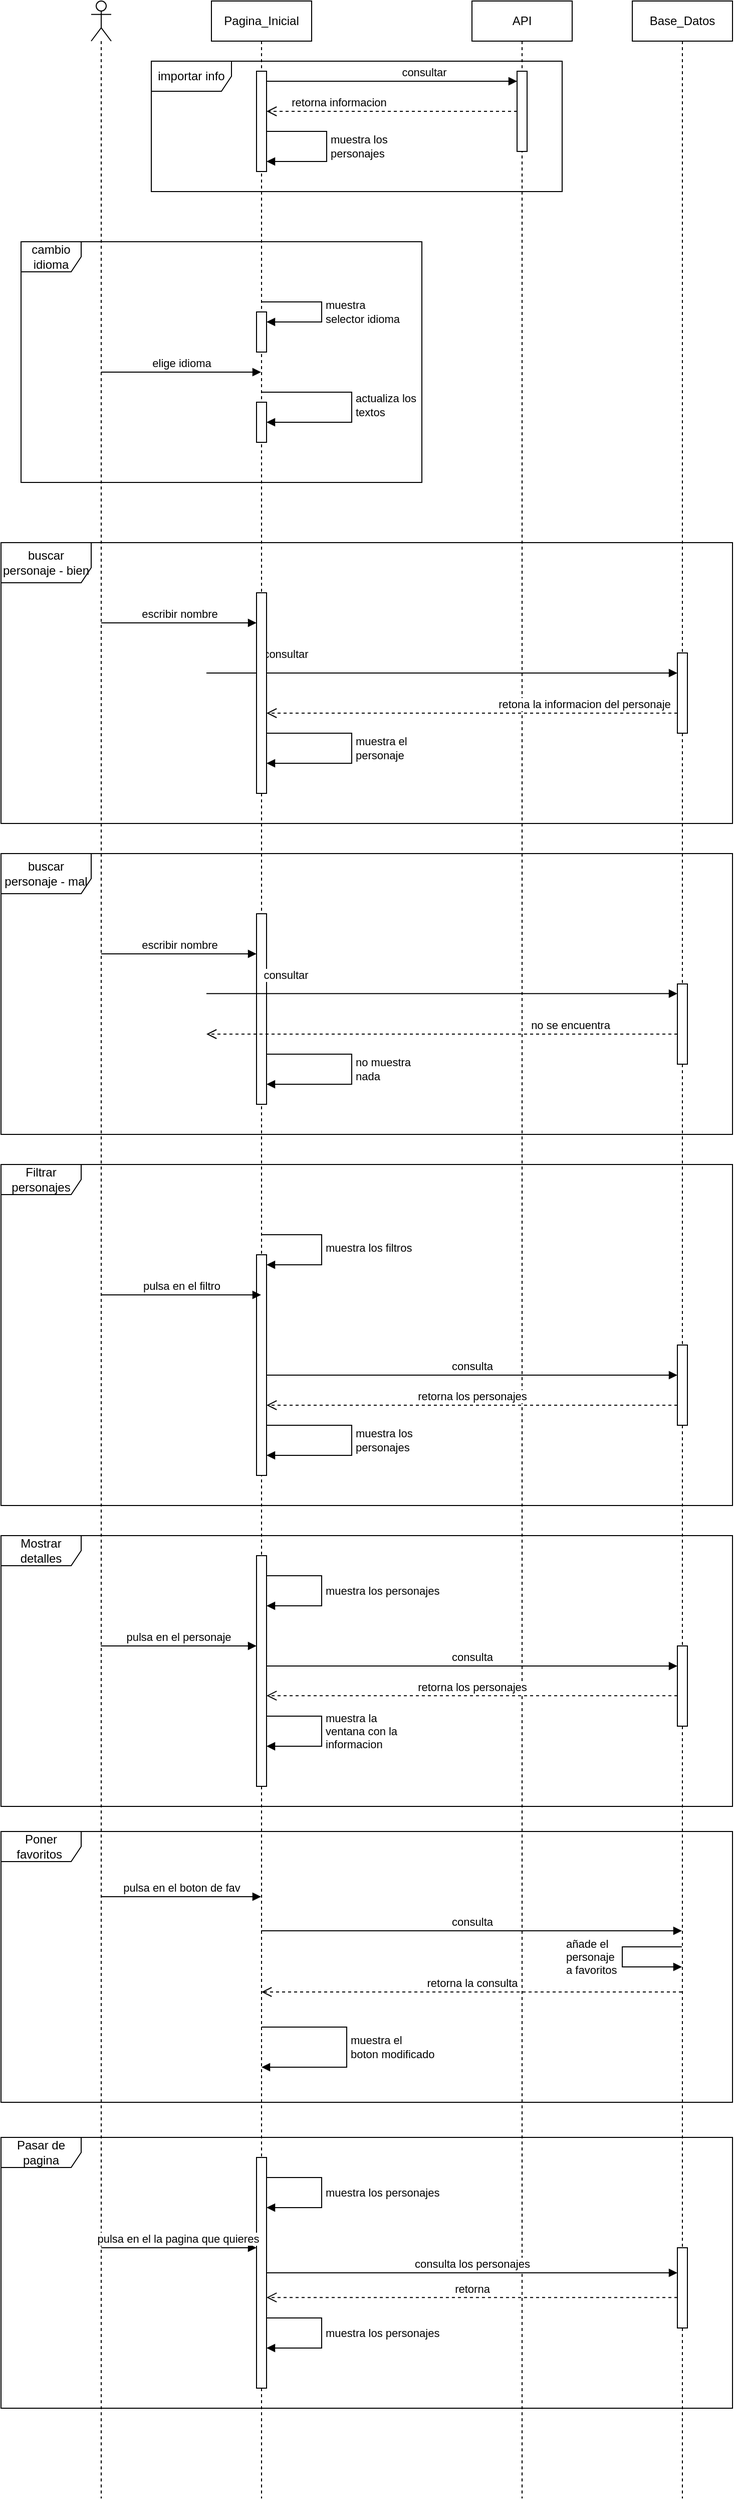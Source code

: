 <mxfile version="26.2.4">
  <diagram name="Page-1" id="2YBvvXClWsGukQMizWep">
    <mxGraphModel dx="1205" dy="474" grid="1" gridSize="10" guides="1" tooltips="1" connect="1" arrows="1" fold="1" page="1" pageScale="1" pageWidth="850" pageHeight="1100" math="0" shadow="0">
      <root>
        <mxCell id="0" />
        <mxCell id="1" parent="0" />
        <mxCell id="uX2X-8JqVbdclPJnnIyT-13" value="Pagina_Inicial" style="shape=umlLifeline;perimeter=lifelinePerimeter;whiteSpace=wrap;html=1;container=0;dropTarget=0;collapsible=0;recursiveResize=0;outlineConnect=0;portConstraint=eastwest;newEdgeStyle={&quot;edgeStyle&quot;:&quot;elbowEdgeStyle&quot;,&quot;elbow&quot;:&quot;vertical&quot;,&quot;curved&quot;:0,&quot;rounded&quot;:0};" parent="1" vertex="1">
          <mxGeometry x="270" y="60" width="100" height="2490" as="geometry" />
        </mxCell>
        <mxCell id="KHd80642Iyd1TSu5hNSb-13" value="" style="html=1;points=[[0,0,0,0,5],[0,1,0,0,-5],[1,0,0,0,5],[1,1,0,0,-5]];perimeter=orthogonalPerimeter;outlineConnect=0;targetShapes=umlLifeline;portConstraint=eastwest;newEdgeStyle={&quot;curved&quot;:0,&quot;rounded&quot;:0};" parent="uX2X-8JqVbdclPJnnIyT-13" vertex="1">
          <mxGeometry x="45" y="1250" width="10" height="220" as="geometry" />
        </mxCell>
        <mxCell id="KHd80642Iyd1TSu5hNSb-14" value="muestra los filtros" style="html=1;align=left;spacingLeft=2;endArrow=block;rounded=0;edgeStyle=orthogonalEdgeStyle;curved=0;rounded=0;" parent="uX2X-8JqVbdclPJnnIyT-13" source="uX2X-8JqVbdclPJnnIyT-13" target="KHd80642Iyd1TSu5hNSb-13" edge="1">
          <mxGeometry relative="1" as="geometry">
            <mxPoint x="60" y="1250" as="sourcePoint" />
            <Array as="points">
              <mxPoint x="110" y="1230" />
              <mxPoint x="110" y="1260" />
              <mxPoint x="50" y="1260" />
            </Array>
          </mxGeometry>
        </mxCell>
        <mxCell id="5Lip1rrj30Hhqnei3tAp-7" value="" style="html=1;points=[[0,0,0,0,5],[0,1,0,0,-5],[1,0,0,0,5],[1,1,0,0,-5]];perimeter=orthogonalPerimeter;outlineConnect=0;targetShapes=umlLifeline;portConstraint=eastwest;newEdgeStyle={&quot;curved&quot;:0,&quot;rounded&quot;:0};" parent="uX2X-8JqVbdclPJnnIyT-13" vertex="1">
          <mxGeometry x="45" y="1550" width="10" height="230" as="geometry" />
        </mxCell>
        <mxCell id="5Lip1rrj30Hhqnei3tAp-8" value="muestra los personajes" style="html=1;align=left;spacingLeft=2;endArrow=block;rounded=0;edgeStyle=orthogonalEdgeStyle;curved=0;rounded=0;" parent="uX2X-8JqVbdclPJnnIyT-13" source="5Lip1rrj30Hhqnei3tAp-7" target="5Lip1rrj30Hhqnei3tAp-7" edge="1">
          <mxGeometry relative="1" as="geometry">
            <mxPoint x="50" y="1570" as="sourcePoint" />
            <Array as="points">
              <mxPoint x="110" y="1570" />
              <mxPoint x="110" y="1600" />
            </Array>
          </mxGeometry>
        </mxCell>
        <mxCell id="5Lip1rrj30Hhqnei3tAp-10" value="pulsa en el personaje" style="html=1;verticalAlign=bottom;endArrow=block;curved=0;rounded=0;" parent="uX2X-8JqVbdclPJnnIyT-13" target="5Lip1rrj30Hhqnei3tAp-7" edge="1">
          <mxGeometry width="80" relative="1" as="geometry">
            <mxPoint x="-110.37" y="1640" as="sourcePoint" />
            <mxPoint x="45" y="1650" as="targetPoint" />
            <Array as="points">
              <mxPoint x="-30" y="1640" />
            </Array>
          </mxGeometry>
        </mxCell>
        <mxCell id="5Lip1rrj30Hhqnei3tAp-11" value="consulta" style="html=1;verticalAlign=bottom;endArrow=block;curved=0;rounded=0;" parent="uX2X-8JqVbdclPJnnIyT-13" target="5Lip1rrj30Hhqnei3tAp-17" edge="1">
          <mxGeometry width="80" relative="1" as="geometry">
            <mxPoint x="55" y="1660" as="sourcePoint" />
            <mxPoint x="530" y="1660" as="targetPoint" />
            <Array as="points" />
          </mxGeometry>
        </mxCell>
        <mxCell id="5Lip1rrj30Hhqnei3tAp-16" value="muestra la&amp;nbsp;&lt;div&gt;ventana con la&amp;nbsp;&lt;/div&gt;&lt;div&gt;informacion&lt;/div&gt;" style="html=1;align=left;spacingLeft=2;endArrow=block;rounded=0;edgeStyle=orthogonalEdgeStyle;curved=0;rounded=0;" parent="uX2X-8JqVbdclPJnnIyT-13" edge="1">
          <mxGeometry relative="1" as="geometry">
            <mxPoint x="55" y="1710.003" as="sourcePoint" />
            <Array as="points">
              <mxPoint x="110" y="1709.96" />
              <mxPoint x="110" y="1739.96" />
            </Array>
            <mxPoint x="55" y="1740.003" as="targetPoint" />
          </mxGeometry>
        </mxCell>
        <mxCell id="WA2F9wQziV8YGjRhKfQ0-27" value="muestra los&amp;nbsp;&lt;div&gt;personajes&lt;/div&gt;" style="html=1;align=left;spacingLeft=2;endArrow=block;rounded=0;edgeStyle=orthogonalEdgeStyle;curved=0;rounded=0;" edge="1" target="KHd80642Iyd1TSu5hNSb-13" parent="uX2X-8JqVbdclPJnnIyT-13" source="KHd80642Iyd1TSu5hNSb-13">
          <mxGeometry relative="1" as="geometry">
            <mxPoint x="100" y="1440.004" as="sourcePoint" />
            <Array as="points">
              <mxPoint x="140" y="1420" />
              <mxPoint x="140" y="1450" />
            </Array>
            <mxPoint x="50" y="1440" as="targetPoint" />
          </mxGeometry>
        </mxCell>
        <mxCell id="uX2X-8JqVbdclPJnnIyT-14" value="API" style="shape=umlLifeline;perimeter=lifelinePerimeter;whiteSpace=wrap;html=1;container=0;dropTarget=0;collapsible=0;recursiveResize=0;outlineConnect=0;portConstraint=eastwest;newEdgeStyle={&quot;edgeStyle&quot;:&quot;elbowEdgeStyle&quot;,&quot;elbow&quot;:&quot;vertical&quot;,&quot;curved&quot;:0,&quot;rounded&quot;:0};" parent="1" vertex="1">
          <mxGeometry x="530" y="60" width="100" height="2490" as="geometry" />
        </mxCell>
        <mxCell id="uX2X-8JqVbdclPJnnIyT-15" value="Base_Datos" style="shape=umlLifeline;perimeter=lifelinePerimeter;whiteSpace=wrap;html=1;container=0;dropTarget=0;collapsible=0;recursiveResize=0;outlineConnect=0;portConstraint=eastwest;newEdgeStyle={&quot;edgeStyle&quot;:&quot;elbowEdgeStyle&quot;,&quot;elbow&quot;:&quot;vertical&quot;,&quot;curved&quot;:0,&quot;rounded&quot;:0};" parent="1" vertex="1">
          <mxGeometry x="690" y="60" width="100" height="2490" as="geometry" />
        </mxCell>
        <mxCell id="5Lip1rrj30Hhqnei3tAp-17" value="" style="html=1;points=[[0,0,0,0,5],[0,1,0,0,-5],[1,0,0,0,5],[1,1,0,0,-5]];perimeter=orthogonalPerimeter;outlineConnect=0;targetShapes=umlLifeline;portConstraint=eastwest;newEdgeStyle={&quot;curved&quot;:0,&quot;rounded&quot;:0};" parent="uX2X-8JqVbdclPJnnIyT-15" vertex="1">
          <mxGeometry x="45" y="1640" width="10" height="80" as="geometry" />
        </mxCell>
        <mxCell id="uX2X-8JqVbdclPJnnIyT-17" value="consultar" style="html=1;verticalAlign=bottom;endArrow=block;curved=0;rounded=0;" parent="1" edge="1" source="WA2F9wQziV8YGjRhKfQ0-13">
          <mxGeometry x="0.253" width="80" relative="1" as="geometry">
            <mxPoint x="259.667" y="140" as="sourcePoint" />
            <mxPoint x="575" y="140" as="targetPoint" />
            <Array as="points">
              <mxPoint x="400" y="140" />
            </Array>
            <mxPoint as="offset" />
          </mxGeometry>
        </mxCell>
        <mxCell id="uX2X-8JqVbdclPJnnIyT-18" value="" style="html=1;points=[[0,0,0,0,5],[0,1,0,0,-5],[1,0,0,0,5],[1,1,0,0,-5]];perimeter=orthogonalPerimeter;outlineConnect=0;targetShapes=umlLifeline;portConstraint=eastwest;newEdgeStyle={&quot;curved&quot;:0,&quot;rounded&quot;:0};" parent="1" vertex="1">
          <mxGeometry x="575" y="130" width="10" height="80" as="geometry" />
        </mxCell>
        <mxCell id="uX2X-8JqVbdclPJnnIyT-19" value="retorna informacion" style="html=1;verticalAlign=bottom;endArrow=open;dashed=1;endSize=8;curved=0;rounded=0;" parent="1" source="uX2X-8JqVbdclPJnnIyT-18" target="WA2F9wQziV8YGjRhKfQ0-13" edge="1">
          <mxGeometry x="0.427" relative="1" as="geometry">
            <mxPoint x="640" y="240" as="sourcePoint" />
            <mxPoint x="560" y="240" as="targetPoint" />
            <Array as="points">
              <mxPoint x="440" y="170" />
            </Array>
            <mxPoint as="offset" />
          </mxGeometry>
        </mxCell>
        <mxCell id="uX2X-8JqVbdclPJnnIyT-21" value="importar info" style="shape=umlFrame;whiteSpace=wrap;html=1;pointerEvents=0;width=80;height=30;" parent="1" vertex="1">
          <mxGeometry x="210" y="120" width="410" height="130" as="geometry" />
        </mxCell>
        <mxCell id="uX2X-8JqVbdclPJnnIyT-22" value="cambio idioma" style="shape=umlFrame;whiteSpace=wrap;html=1;pointerEvents=0;" parent="1" vertex="1">
          <mxGeometry x="80" y="300" width="400" height="240" as="geometry" />
        </mxCell>
        <mxCell id="uX2X-8JqVbdclPJnnIyT-23" value="" style="html=1;points=[[0,0,0,0,5],[0,1,0,0,-5],[1,0,0,0,5],[1,1,0,0,-5]];perimeter=orthogonalPerimeter;outlineConnect=0;targetShapes=umlLifeline;portConstraint=eastwest;newEdgeStyle={&quot;curved&quot;:0,&quot;rounded&quot;:0};" parent="1" vertex="1">
          <mxGeometry x="315" y="370" width="10" height="40" as="geometry" />
        </mxCell>
        <mxCell id="uX2X-8JqVbdclPJnnIyT-24" value="muestra&amp;nbsp;&lt;div&gt;selector idioma&lt;/div&gt;" style="html=1;align=left;spacingLeft=2;endArrow=block;rounded=0;edgeStyle=orthogonalEdgeStyle;curved=0;rounded=0;" parent="1" source="uX2X-8JqVbdclPJnnIyT-13" target="uX2X-8JqVbdclPJnnIyT-23" edge="1">
          <mxGeometry x="0.038" relative="1" as="geometry">
            <mxPoint x="340" y="380" as="sourcePoint" />
            <Array as="points">
              <mxPoint x="380" y="360" />
              <mxPoint x="380" y="380" />
            </Array>
            <mxPoint x="320" y="390" as="targetPoint" />
            <mxPoint as="offset" />
          </mxGeometry>
        </mxCell>
        <mxCell id="uX2X-8JqVbdclPJnnIyT-26" value="buscar personaje - bien" style="shape=umlFrame;whiteSpace=wrap;html=1;pointerEvents=0;width=90;height=40;" parent="1" vertex="1">
          <mxGeometry x="60" y="600" width="730" height="280" as="geometry" />
        </mxCell>
        <mxCell id="uX2X-8JqVbdclPJnnIyT-32" value="consultar" style="html=1;verticalAlign=bottom;endArrow=block;curved=0;rounded=0;" parent="1" target="WA2F9wQziV8YGjRhKfQ0-12" edge="1">
          <mxGeometry x="-0.666" y="10" width="80" relative="1" as="geometry">
            <mxPoint x="265" y="730" as="sourcePoint" />
            <mxPoint x="735" y="730" as="targetPoint" />
            <Array as="points">
              <mxPoint x="500" y="730" />
            </Array>
            <mxPoint as="offset" />
          </mxGeometry>
        </mxCell>
        <mxCell id="uX2X-8JqVbdclPJnnIyT-34" value="retona la informacion del personaje" style="html=1;verticalAlign=bottom;endArrow=open;dashed=1;endSize=8;curved=0;rounded=0;" parent="1" source="WA2F9wQziV8YGjRhKfQ0-12" target="5Lip1rrj30Hhqnei3tAp-1" edge="1">
          <mxGeometry x="-0.543" relative="1" as="geometry">
            <mxPoint x="520" y="740" as="sourcePoint" />
            <mxPoint x="440" y="740" as="targetPoint" />
            <Array as="points">
              <mxPoint x="490" y="770" />
            </Array>
            <mxPoint as="offset" />
          </mxGeometry>
        </mxCell>
        <mxCell id="KHd80642Iyd1TSu5hNSb-1" value="" style="html=1;points=[[0,0,0,0,5],[0,1,0,0,-5],[1,0,0,0,5],[1,1,0,0,-5]];perimeter=orthogonalPerimeter;outlineConnect=0;targetShapes=umlLifeline;portConstraint=eastwest;newEdgeStyle={&quot;curved&quot;:0,&quot;rounded&quot;:0};" parent="1" vertex="1">
          <mxGeometry x="315" y="970" width="10" height="190" as="geometry" />
        </mxCell>
        <mxCell id="KHd80642Iyd1TSu5hNSb-3" value="buscar personaje - mal" style="shape=umlFrame;whiteSpace=wrap;html=1;pointerEvents=0;width=90;height=40;" parent="1" vertex="1">
          <mxGeometry x="60" y="910" width="730" height="280" as="geometry" />
        </mxCell>
        <mxCell id="KHd80642Iyd1TSu5hNSb-4" value="consultar" style="html=1;verticalAlign=bottom;endArrow=block;curved=0;rounded=0;" parent="1" edge="1">
          <mxGeometry x="-0.666" y="10" width="80" relative="1" as="geometry">
            <mxPoint x="265" y="1049.66" as="sourcePoint" />
            <mxPoint x="735" y="1049.66" as="targetPoint" />
            <Array as="points">
              <mxPoint x="500" y="1049.66" />
            </Array>
            <mxPoint as="offset" />
          </mxGeometry>
        </mxCell>
        <mxCell id="KHd80642Iyd1TSu5hNSb-5" value="no se encuentra" style="html=1;verticalAlign=bottom;endArrow=open;dashed=1;endSize=8;curved=0;rounded=0;" parent="1" edge="1">
          <mxGeometry x="-0.543" relative="1" as="geometry">
            <mxPoint x="735" y="1090" as="sourcePoint" />
            <mxPoint x="265" y="1090" as="targetPoint" />
            <Array as="points">
              <mxPoint x="490" y="1090" />
            </Array>
            <mxPoint as="offset" />
          </mxGeometry>
        </mxCell>
        <mxCell id="KHd80642Iyd1TSu5hNSb-12" value="Filtrar personajes" style="shape=umlFrame;whiteSpace=wrap;html=1;pointerEvents=0;width=80;height=30;" parent="1" vertex="1">
          <mxGeometry x="60" y="1220" width="730" height="340" as="geometry" />
        </mxCell>
        <mxCell id="KHd80642Iyd1TSu5hNSb-16" value="pulsa en el filtro" style="html=1;verticalAlign=bottom;endArrow=block;curved=0;rounded=0;" parent="1" source="5Lip1rrj30Hhqnei3tAp-6" target="uX2X-8JqVbdclPJnnIyT-13" edge="1">
          <mxGeometry width="80" relative="1" as="geometry">
            <mxPoint x="170" y="1390" as="sourcePoint" />
            <mxPoint x="315" y="1389.67" as="targetPoint" />
            <Array as="points">
              <mxPoint x="240" y="1350" />
            </Array>
          </mxGeometry>
        </mxCell>
        <mxCell id="KHd80642Iyd1TSu5hNSb-19" value="consulta" style="html=1;verticalAlign=bottom;endArrow=block;curved=0;rounded=0;" parent="1" source="KHd80642Iyd1TSu5hNSb-13" target="WA2F9wQziV8YGjRhKfQ0-11" edge="1">
          <mxGeometry width="80" relative="1" as="geometry">
            <mxPoint x="255.003" y="1450" as="sourcePoint" />
            <mxPoint x="734.67" y="1450" as="targetPoint" />
            <Array as="points">
              <mxPoint x="500" y="1430" />
            </Array>
          </mxGeometry>
        </mxCell>
        <mxCell id="KHd80642Iyd1TSu5hNSb-20" value="retorna los personajes" style="html=1;verticalAlign=bottom;endArrow=open;dashed=1;endSize=8;curved=0;rounded=0;" parent="1" source="WA2F9wQziV8YGjRhKfQ0-11" target="KHd80642Iyd1TSu5hNSb-13" edge="1">
          <mxGeometry relative="1" as="geometry">
            <mxPoint x="500" y="1400" as="sourcePoint" />
            <mxPoint x="420" y="1400" as="targetPoint" />
            <Array as="points">
              <mxPoint x="480" y="1460" />
            </Array>
          </mxGeometry>
        </mxCell>
        <mxCell id="5Lip1rrj30Hhqnei3tAp-1" value="" style="html=1;points=[[0,0,0,0,5],[0,1,0,0,-5],[1,0,0,0,5],[1,1,0,0,-5]];perimeter=orthogonalPerimeter;outlineConnect=0;targetShapes=umlLifeline;portConstraint=eastwest;newEdgeStyle={&quot;curved&quot;:0,&quot;rounded&quot;:0};" parent="1" vertex="1">
          <mxGeometry x="315" y="650" width="10" height="200" as="geometry" />
        </mxCell>
        <mxCell id="5Lip1rrj30Hhqnei3tAp-2" value="escribir nombre" style="html=1;verticalAlign=bottom;endArrow=block;curved=0;rounded=0;" parent="1" source="5Lip1rrj30Hhqnei3tAp-6" target="5Lip1rrj30Hhqnei3tAp-1" edge="1">
          <mxGeometry width="80" relative="1" as="geometry">
            <mxPoint x="165" y="690" as="sourcePoint" />
            <mxPoint x="630" y="730" as="targetPoint" />
            <Array as="points">
              <mxPoint x="240" y="680" />
            </Array>
          </mxGeometry>
        </mxCell>
        <mxCell id="5Lip1rrj30Hhqnei3tAp-3" value="escribir nombre" style="html=1;verticalAlign=bottom;endArrow=block;curved=0;rounded=0;" parent="1" source="5Lip1rrj30Hhqnei3tAp-6" target="KHd80642Iyd1TSu5hNSb-1" edge="1">
          <mxGeometry width="80" relative="1" as="geometry">
            <mxPoint x="165" y="990" as="sourcePoint" />
            <mxPoint x="630" y="920" as="targetPoint" />
            <Array as="points">
              <mxPoint x="240" y="1010" />
            </Array>
          </mxGeometry>
        </mxCell>
        <mxCell id="5Lip1rrj30Hhqnei3tAp-6" value="" style="shape=umlLifeline;perimeter=lifelinePerimeter;whiteSpace=wrap;html=1;container=1;dropTarget=0;collapsible=0;recursiveResize=0;outlineConnect=0;portConstraint=eastwest;newEdgeStyle={&quot;curved&quot;:0,&quot;rounded&quot;:0};participant=umlActor;" parent="1" vertex="1">
          <mxGeometry x="150" y="60" width="20" height="2490" as="geometry" />
        </mxCell>
        <mxCell id="5Lip1rrj30Hhqnei3tAp-9" value="Mostrar detalles" style="shape=umlFrame;whiteSpace=wrap;html=1;pointerEvents=0;width=80;height=30;" parent="1" vertex="1">
          <mxGeometry x="60" y="1590" width="730" height="270" as="geometry" />
        </mxCell>
        <mxCell id="5Lip1rrj30Hhqnei3tAp-12" value="retorna los personajes" style="html=1;verticalAlign=bottom;endArrow=open;dashed=1;endSize=8;curved=0;rounded=0;" parent="1" source="5Lip1rrj30Hhqnei3tAp-17" target="5Lip1rrj30Hhqnei3tAp-7" edge="1">
          <mxGeometry relative="1" as="geometry">
            <mxPoint x="739.5" y="1749.57" as="sourcePoint" />
            <mxPoint x="255" y="1749.57" as="targetPoint" />
            <Array as="points">
              <mxPoint x="470" y="1749.57" />
            </Array>
          </mxGeometry>
        </mxCell>
        <mxCell id="5Lip1rrj30Hhqnei3tAp-24" value="Poner favoritos&amp;nbsp;" style="shape=umlFrame;whiteSpace=wrap;html=1;pointerEvents=0;width=80;height=30;" parent="1" vertex="1">
          <mxGeometry x="60" y="1885" width="730" height="270" as="geometry" />
        </mxCell>
        <mxCell id="5Lip1rrj30Hhqnei3tAp-20" value="pulsa en el boton de fav" style="html=1;verticalAlign=bottom;endArrow=block;curved=0;rounded=0;" parent="1" source="5Lip1rrj30Hhqnei3tAp-6" target="uX2X-8JqVbdclPJnnIyT-13" edge="1">
          <mxGeometry width="80" relative="1" as="geometry">
            <mxPoint x="159.63" y="1995" as="sourcePoint" />
            <mxPoint x="315" y="1995" as="targetPoint" />
            <Array as="points">
              <mxPoint x="240" y="1950" />
            </Array>
          </mxGeometry>
        </mxCell>
        <mxCell id="5Lip1rrj30Hhqnei3tAp-27" value="elige idioma" style="html=1;verticalAlign=bottom;endArrow=block;curved=0;rounded=0;" parent="1" source="5Lip1rrj30Hhqnei3tAp-6" target="uX2X-8JqVbdclPJnnIyT-13" edge="1">
          <mxGeometry width="80" relative="1" as="geometry">
            <mxPoint x="430" y="410" as="sourcePoint" />
            <mxPoint x="510" y="410" as="targetPoint" />
            <Array as="points">
              <mxPoint x="240" y="430" />
            </Array>
          </mxGeometry>
        </mxCell>
        <mxCell id="WA2F9wQziV8YGjRhKfQ0-1" value="" style="html=1;points=[[0,0,0,0,5],[0,1,0,0,-5],[1,0,0,0,5],[1,1,0,0,-5]];perimeter=orthogonalPerimeter;outlineConnect=0;targetShapes=umlLifeline;portConstraint=eastwest;newEdgeStyle={&quot;curved&quot;:0,&quot;rounded&quot;:0};" vertex="1" parent="1">
          <mxGeometry x="315" y="2210" width="10" height="230" as="geometry" />
        </mxCell>
        <mxCell id="WA2F9wQziV8YGjRhKfQ0-2" value="muestra los personajes" style="html=1;align=left;spacingLeft=2;endArrow=block;rounded=0;edgeStyle=orthogonalEdgeStyle;curved=0;rounded=0;" edge="1" parent="1" source="WA2F9wQziV8YGjRhKfQ0-1" target="WA2F9wQziV8YGjRhKfQ0-1">
          <mxGeometry relative="1" as="geometry">
            <mxPoint x="320" y="2230" as="sourcePoint" />
            <Array as="points">
              <mxPoint x="380" y="2230" />
              <mxPoint x="380" y="2260" />
            </Array>
          </mxGeometry>
        </mxCell>
        <mxCell id="WA2F9wQziV8YGjRhKfQ0-3" value="consulta los personajes" style="html=1;verticalAlign=bottom;endArrow=block;curved=0;rounded=0;" edge="1" parent="1" source="WA2F9wQziV8YGjRhKfQ0-1" target="WA2F9wQziV8YGjRhKfQ0-5">
          <mxGeometry width="80" relative="1" as="geometry">
            <mxPoint x="265" y="2320" as="sourcePoint" />
            <mxPoint x="740" y="2320" as="targetPoint" />
            <Array as="points" />
          </mxGeometry>
        </mxCell>
        <mxCell id="WA2F9wQziV8YGjRhKfQ0-4" value="muestra los personajes" style="html=1;align=left;spacingLeft=2;endArrow=block;rounded=0;edgeStyle=orthogonalEdgeStyle;curved=0;rounded=0;" edge="1" parent="1" source="WA2F9wQziV8YGjRhKfQ0-1" target="WA2F9wQziV8YGjRhKfQ0-1">
          <mxGeometry relative="1" as="geometry">
            <mxPoint x="325" y="2370.003" as="sourcePoint" />
            <Array as="points">
              <mxPoint x="380" y="2370" />
              <mxPoint x="380" y="2400" />
            </Array>
            <mxPoint x="325" y="2400.003" as="targetPoint" />
          </mxGeometry>
        </mxCell>
        <mxCell id="WA2F9wQziV8YGjRhKfQ0-5" value="" style="html=1;points=[[0,0,0,0,5],[0,1,0,0,-5],[1,0,0,0,5],[1,1,0,0,-5]];perimeter=orthogonalPerimeter;outlineConnect=0;targetShapes=umlLifeline;portConstraint=eastwest;newEdgeStyle={&quot;curved&quot;:0,&quot;rounded&quot;:0};" vertex="1" parent="1">
          <mxGeometry x="735" y="2300" width="10" height="80" as="geometry" />
        </mxCell>
        <mxCell id="WA2F9wQziV8YGjRhKfQ0-6" value="retorna" style="html=1;verticalAlign=bottom;endArrow=open;dashed=1;endSize=8;curved=0;rounded=0;" edge="1" parent="1" source="WA2F9wQziV8YGjRhKfQ0-5" target="WA2F9wQziV8YGjRhKfQ0-1">
          <mxGeometry relative="1" as="geometry">
            <mxPoint x="739.5" y="2349.57" as="sourcePoint" />
            <mxPoint x="255" y="2349.57" as="targetPoint" />
            <Array as="points">
              <mxPoint x="470" y="2349.57" />
            </Array>
          </mxGeometry>
        </mxCell>
        <mxCell id="WA2F9wQziV8YGjRhKfQ0-7" value="Pasar de pagina" style="shape=umlFrame;whiteSpace=wrap;html=1;pointerEvents=0;width=80;height=30;" vertex="1" parent="1">
          <mxGeometry x="60" y="2190" width="730" height="270" as="geometry" />
        </mxCell>
        <mxCell id="WA2F9wQziV8YGjRhKfQ0-8" value="pulsa en el la pagina que quieres&amp;nbsp;" style="html=1;verticalAlign=bottom;endArrow=block;curved=0;rounded=0;" edge="1" parent="1" target="WA2F9wQziV8YGjRhKfQ0-1">
          <mxGeometry width="80" relative="1" as="geometry">
            <mxPoint x="160" y="2300" as="sourcePoint" />
            <mxPoint x="315" y="2310" as="targetPoint" />
            <Array as="points">
              <mxPoint x="240" y="2300" />
            </Array>
          </mxGeometry>
        </mxCell>
        <mxCell id="WA2F9wQziV8YGjRhKfQ0-9" value="" style="html=1;points=[[0,0,0,0,5],[0,1,0,0,-5],[1,0,0,0,5],[1,1,0,0,-5]];perimeter=orthogonalPerimeter;outlineConnect=0;targetShapes=umlLifeline;portConstraint=eastwest;newEdgeStyle={&quot;curved&quot;:0,&quot;rounded&quot;:0};" vertex="1" parent="1">
          <mxGeometry x="735" y="1040" width="10" height="80" as="geometry" />
        </mxCell>
        <mxCell id="WA2F9wQziV8YGjRhKfQ0-11" value="" style="html=1;points=[[0,0,0,0,5],[0,1,0,0,-5],[1,0,0,0,5],[1,1,0,0,-5]];perimeter=orthogonalPerimeter;outlineConnect=0;targetShapes=umlLifeline;portConstraint=eastwest;newEdgeStyle={&quot;curved&quot;:0,&quot;rounded&quot;:0};" vertex="1" parent="1">
          <mxGeometry x="735" y="1400" width="10" height="80" as="geometry" />
        </mxCell>
        <mxCell id="WA2F9wQziV8YGjRhKfQ0-12" value="" style="html=1;points=[[0,0,0,0,5],[0,1,0,0,-5],[1,0,0,0,5],[1,1,0,0,-5]];perimeter=orthogonalPerimeter;outlineConnect=0;targetShapes=umlLifeline;portConstraint=eastwest;newEdgeStyle={&quot;curved&quot;:0,&quot;rounded&quot;:0};" vertex="1" parent="1">
          <mxGeometry x="735" y="710" width="10" height="80" as="geometry" />
        </mxCell>
        <mxCell id="WA2F9wQziV8YGjRhKfQ0-13" value="" style="html=1;points=[[0,0,0,0,5],[0,1,0,0,-5],[1,0,0,0,5],[1,1,0,0,-5]];perimeter=orthogonalPerimeter;outlineConnect=0;targetShapes=umlLifeline;portConstraint=eastwest;newEdgeStyle={&quot;curved&quot;:0,&quot;rounded&quot;:0};" vertex="1" parent="1">
          <mxGeometry x="315" y="130" width="10" height="100" as="geometry" />
        </mxCell>
        <mxCell id="WA2F9wQziV8YGjRhKfQ0-17" value="muestra los&amp;nbsp;&lt;div&gt;personajes&lt;/div&gt;" style="html=1;align=left;spacingLeft=2;endArrow=block;rounded=0;edgeStyle=orthogonalEdgeStyle;curved=0;rounded=0;" edge="1" target="WA2F9wQziV8YGjRhKfQ0-13" parent="1" source="WA2F9wQziV8YGjRhKfQ0-13">
          <mxGeometry relative="1" as="geometry">
            <mxPoint x="355" y="180" as="sourcePoint" />
            <Array as="points">
              <mxPoint x="385" y="190" />
              <mxPoint x="385" y="220" />
            </Array>
            <mxPoint x="360" y="220" as="targetPoint" />
          </mxGeometry>
        </mxCell>
        <mxCell id="WA2F9wQziV8YGjRhKfQ0-19" value="actualiza los&amp;nbsp;&lt;div&gt;textos&lt;/div&gt;" style="html=1;align=left;spacingLeft=2;endArrow=block;rounded=0;edgeStyle=orthogonalEdgeStyle;curved=0;rounded=0;" edge="1" target="WA2F9wQziV8YGjRhKfQ0-20" parent="1" source="uX2X-8JqVbdclPJnnIyT-13">
          <mxGeometry relative="1" as="geometry">
            <mxPoint x="420" y="400" as="sourcePoint" />
            <Array as="points">
              <mxPoint x="410" y="450" />
              <mxPoint x="410" y="480" />
            </Array>
            <mxPoint x="425" y="440.029" as="targetPoint" />
          </mxGeometry>
        </mxCell>
        <mxCell id="WA2F9wQziV8YGjRhKfQ0-20" value="" style="html=1;points=[[0,0,0,0,5],[0,1,0,0,-5],[1,0,0,0,5],[1,1,0,0,-5]];perimeter=orthogonalPerimeter;outlineConnect=0;targetShapes=umlLifeline;portConstraint=eastwest;newEdgeStyle={&quot;curved&quot;:0,&quot;rounded&quot;:0};" vertex="1" parent="1">
          <mxGeometry x="315" y="460" width="10" height="40" as="geometry" />
        </mxCell>
        <mxCell id="WA2F9wQziV8YGjRhKfQ0-23" value="muestra el&amp;nbsp;&lt;div&gt;personaje&lt;/div&gt;" style="html=1;align=left;spacingLeft=2;endArrow=block;rounded=0;edgeStyle=orthogonalEdgeStyle;curved=0;rounded=0;" edge="1" target="5Lip1rrj30Hhqnei3tAp-1" parent="1" source="5Lip1rrj30Hhqnei3tAp-1">
          <mxGeometry relative="1" as="geometry">
            <mxPoint x="340" y="800.004" as="sourcePoint" />
            <Array as="points">
              <mxPoint x="410" y="790" />
              <mxPoint x="410" y="820" />
            </Array>
            <mxPoint x="340" y="810.004" as="targetPoint" />
          </mxGeometry>
        </mxCell>
        <mxCell id="WA2F9wQziV8YGjRhKfQ0-25" value="no muestra&amp;nbsp;&lt;div&gt;nada&lt;/div&gt;" style="html=1;align=left;spacingLeft=2;endArrow=block;rounded=0;edgeStyle=orthogonalEdgeStyle;curved=0;rounded=0;" edge="1" target="KHd80642Iyd1TSu5hNSb-1" parent="1" source="KHd80642Iyd1TSu5hNSb-1">
          <mxGeometry relative="1" as="geometry">
            <mxPoint x="480" y="1080" as="sourcePoint" />
            <Array as="points">
              <mxPoint x="410" y="1110" />
              <mxPoint x="410" y="1140" />
            </Array>
            <mxPoint x="485" y="1120.034" as="targetPoint" />
          </mxGeometry>
        </mxCell>
        <mxCell id="WA2F9wQziV8YGjRhKfQ0-28" value="consulta" style="html=1;verticalAlign=bottom;endArrow=block;curved=0;rounded=0;" edge="1" parent="1" target="uX2X-8JqVbdclPJnnIyT-15">
          <mxGeometry x="0.002" width="80" relative="1" as="geometry">
            <mxPoint x="319.548" y="1984.0" as="sourcePoint" />
            <mxPoint x="739.5" y="1984.0" as="targetPoint" />
            <mxPoint as="offset" />
          </mxGeometry>
        </mxCell>
        <mxCell id="WA2F9wQziV8YGjRhKfQ0-29" value="retorna la consulta" style="html=1;verticalAlign=bottom;endArrow=open;dashed=1;endSize=8;curved=0;rounded=0;" edge="1" parent="1" target="uX2X-8JqVbdclPJnnIyT-13">
          <mxGeometry relative="1" as="geometry">
            <mxPoint x="739.5" y="2045.0" as="sourcePoint" />
            <mxPoint x="324.7" y="2045.0" as="targetPoint" />
          </mxGeometry>
        </mxCell>
        <mxCell id="WA2F9wQziV8YGjRhKfQ0-31" value="muestra el&amp;nbsp;&lt;div&gt;boton modificado&lt;/div&gt;" style="html=1;align=left;spacingLeft=2;endArrow=block;rounded=0;edgeStyle=orthogonalEdgeStyle;curved=0;rounded=0;" edge="1" target="uX2X-8JqVbdclPJnnIyT-13" parent="1" source="uX2X-8JqVbdclPJnnIyT-13">
          <mxGeometry relative="1" as="geometry">
            <mxPoint x="315.0" y="2080" as="sourcePoint" />
            <Array as="points">
              <mxPoint x="405" y="2080" />
              <mxPoint x="405" y="2120" />
            </Array>
            <mxPoint x="315.0" y="2120" as="targetPoint" />
          </mxGeometry>
        </mxCell>
        <mxCell id="WA2F9wQziV8YGjRhKfQ0-35" value="añade el&amp;nbsp;&lt;div&gt;personaje&amp;nbsp;&lt;/div&gt;&lt;div&gt;a favoritos&lt;/div&gt;" style="html=1;align=left;spacingLeft=2;endArrow=block;rounded=0;edgeStyle=orthogonalEdgeStyle;curved=0;rounded=0;" edge="1" target="uX2X-8JqVbdclPJnnIyT-15" parent="1" source="uX2X-8JqVbdclPJnnIyT-15">
          <mxGeometry y="-60" relative="1" as="geometry">
            <mxPoint x="735" y="2015" as="sourcePoint" />
            <Array as="points">
              <mxPoint x="680" y="2000" />
              <mxPoint x="680" y="2020" />
            </Array>
            <mxPoint x="735" y="2025" as="targetPoint" />
            <mxPoint as="offset" />
          </mxGeometry>
        </mxCell>
      </root>
    </mxGraphModel>
  </diagram>
</mxfile>

